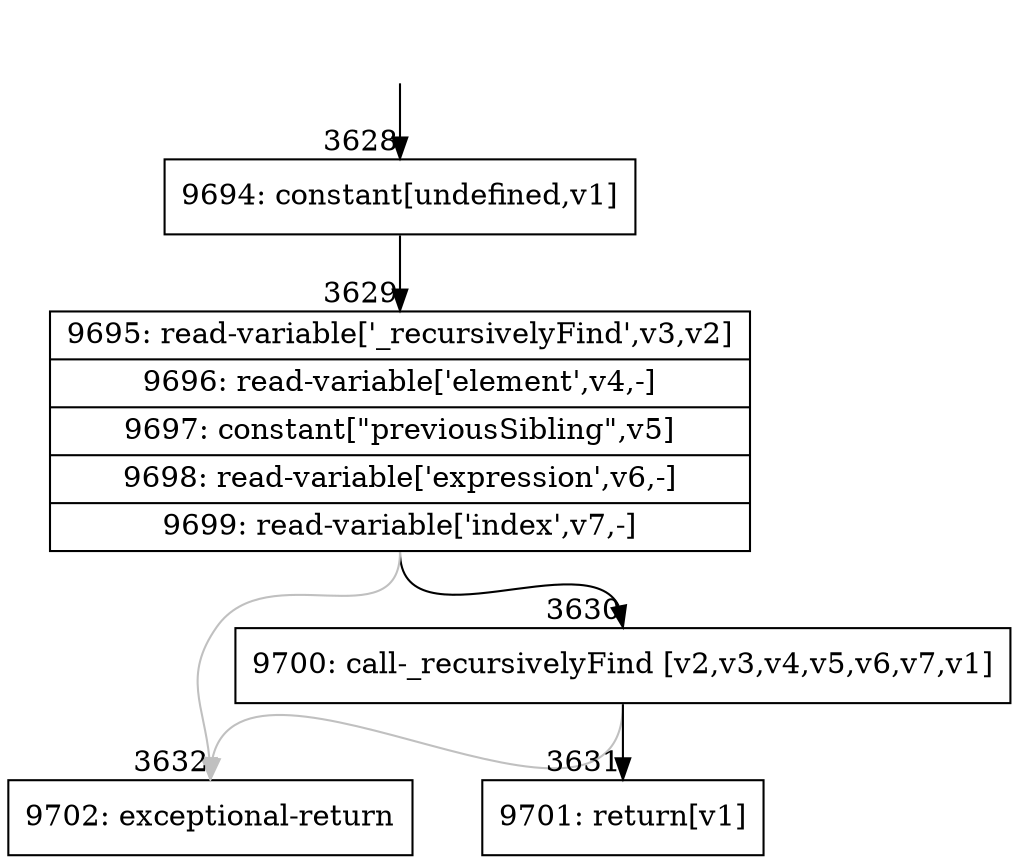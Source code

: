 digraph {
rankdir="TD"
BB_entry307[shape=none,label=""];
BB_entry307 -> BB3628 [tailport=s, headport=n, headlabel="    3628"]
BB3628 [shape=record label="{9694: constant[undefined,v1]}" ] 
BB3628 -> BB3629 [tailport=s, headport=n, headlabel="      3629"]
BB3629 [shape=record label="{9695: read-variable['_recursivelyFind',v3,v2]|9696: read-variable['element',v4,-]|9697: constant[\"previousSibling\",v5]|9698: read-variable['expression',v6,-]|9699: read-variable['index',v7,-]}" ] 
BB3629 -> BB3630 [tailport=s, headport=n, headlabel="      3630"]
BB3629 -> BB3632 [tailport=s, headport=n, color=gray, headlabel="      3632"]
BB3630 [shape=record label="{9700: call-_recursivelyFind [v2,v3,v4,v5,v6,v7,v1]}" ] 
BB3630 -> BB3631 [tailport=s, headport=n, headlabel="      3631"]
BB3630 -> BB3632 [tailport=s, headport=n, color=gray]
BB3631 [shape=record label="{9701: return[v1]}" ] 
BB3632 [shape=record label="{9702: exceptional-return}" ] 
//#$~ 2659
}
